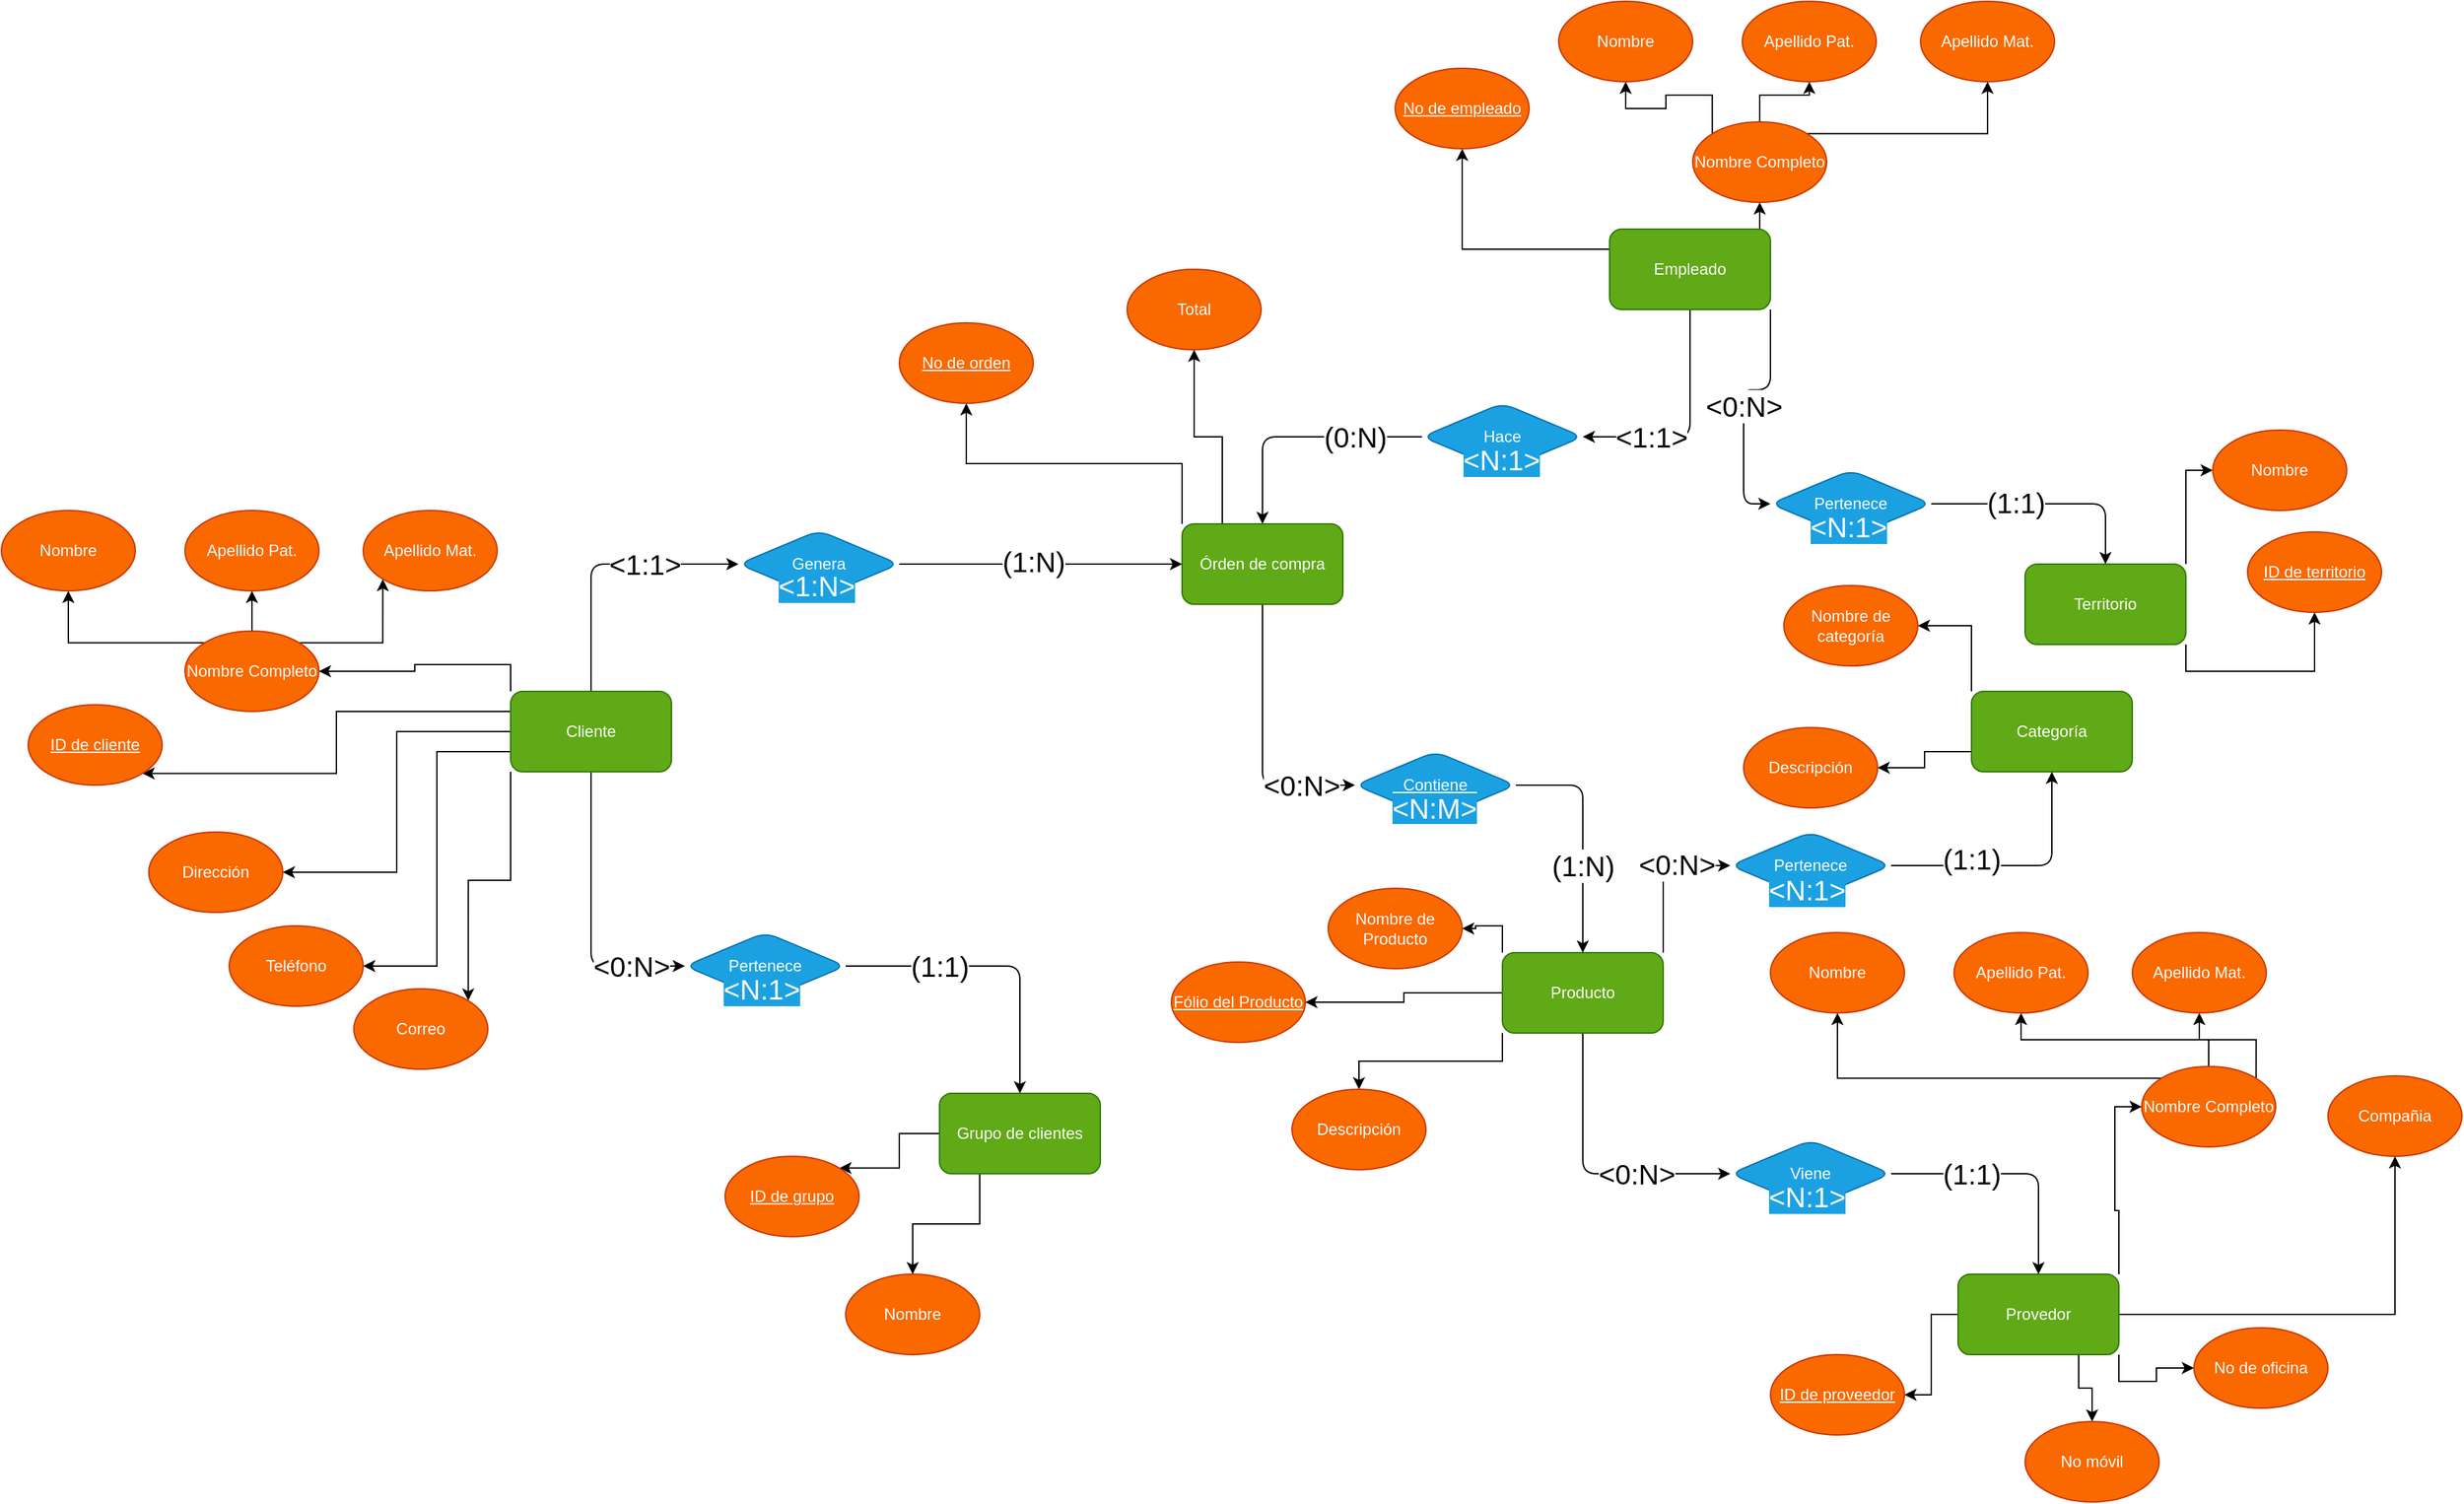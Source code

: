 <mxfile version="21.6.5" type="device">
  <diagram name="Página-1" id="n9aeMzZFRk5NeCMlMjn6">
    <mxGraphModel dx="3421" dy="1956" grid="1" gridSize="10" guides="1" tooltips="1" connect="1" arrows="1" fold="1" page="1" pageScale="1" pageWidth="827" pageHeight="1169" math="0" shadow="0">
      <root>
        <mxCell id="0" />
        <mxCell id="1" parent="0" />
        <mxCell id="oA0hA-Rw3yebdSFOtovg-4" style="edgeStyle=orthogonalEdgeStyle;rounded=1;orthogonalLoop=1;jettySize=auto;html=1;exitX=1;exitY=1;exitDx=0;exitDy=0;entryX=0;entryY=0.5;entryDx=0;entryDy=0;" parent="1" source="oA0hA-Rw3yebdSFOtovg-1" target="oA0hA-Rw3yebdSFOtovg-3" edge="1">
          <mxGeometry relative="1" as="geometry" />
        </mxCell>
        <mxCell id="oA0hA-Rw3yebdSFOtovg-7" value="&lt;font style=&quot;font-size: 21px;&quot;&gt;&amp;lt;0:N&amp;gt;&lt;/font&gt;" style="edgeLabel;html=1;align=center;verticalAlign=middle;resizable=0;points=[];rounded=1;" parent="oA0hA-Rw3yebdSFOtovg-4" vertex="1" connectable="0">
          <mxGeometry x="-0.006" relative="1" as="geometry">
            <mxPoint as="offset" />
          </mxGeometry>
        </mxCell>
        <mxCell id="oA0hA-Rw3yebdSFOtovg-24" style="edgeStyle=orthogonalEdgeStyle;rounded=1;orthogonalLoop=1;jettySize=auto;html=1;exitX=0.5;exitY=1;exitDx=0;exitDy=0;entryX=1;entryY=0.5;entryDx=0;entryDy=0;" parent="1" source="oA0hA-Rw3yebdSFOtovg-1" target="oA0hA-Rw3yebdSFOtovg-23" edge="1">
          <mxGeometry relative="1" as="geometry" />
        </mxCell>
        <mxCell id="4sSvG7HI9YONOULZ2sS0-10" style="edgeStyle=orthogonalEdgeStyle;rounded=0;orthogonalLoop=1;jettySize=auto;html=1;exitX=0.75;exitY=0;exitDx=0;exitDy=0;entryX=0.5;entryY=1;entryDx=0;entryDy=0;" parent="1" source="oA0hA-Rw3yebdSFOtovg-1" target="4sSvG7HI9YONOULZ2sS0-6" edge="1">
          <mxGeometry relative="1" as="geometry" />
        </mxCell>
        <mxCell id="4sSvG7HI9YONOULZ2sS0-14" style="edgeStyle=orthogonalEdgeStyle;rounded=0;orthogonalLoop=1;jettySize=auto;html=1;exitX=0;exitY=0.25;exitDx=0;exitDy=0;entryX=0.5;entryY=1;entryDx=0;entryDy=0;" parent="1" source="oA0hA-Rw3yebdSFOtovg-1" target="4sSvG7HI9YONOULZ2sS0-9" edge="1">
          <mxGeometry relative="1" as="geometry" />
        </mxCell>
        <mxCell id="oA0hA-Rw3yebdSFOtovg-1" value="Empleado" style="rounded=1;whiteSpace=wrap;html=1;fillColor=#60a917;fontColor=#ffffff;strokeColor=#2D7600;" parent="1" vertex="1">
          <mxGeometry x="110" y="110" width="120" height="60" as="geometry" />
        </mxCell>
        <mxCell id="4sSvG7HI9YONOULZ2sS0-3" style="edgeStyle=orthogonalEdgeStyle;rounded=0;orthogonalLoop=1;jettySize=auto;html=1;exitX=1;exitY=1;exitDx=0;exitDy=0;entryX=0.5;entryY=1;entryDx=0;entryDy=0;" parent="1" source="oA0hA-Rw3yebdSFOtovg-2" target="4sSvG7HI9YONOULZ2sS0-2" edge="1">
          <mxGeometry relative="1" as="geometry" />
        </mxCell>
        <mxCell id="4sSvG7HI9YONOULZ2sS0-4" style="edgeStyle=orthogonalEdgeStyle;rounded=0;orthogonalLoop=1;jettySize=auto;html=1;exitX=1;exitY=0;exitDx=0;exitDy=0;entryX=0;entryY=0.5;entryDx=0;entryDy=0;" parent="1" source="oA0hA-Rw3yebdSFOtovg-2" target="4sSvG7HI9YONOULZ2sS0-1" edge="1">
          <mxGeometry relative="1" as="geometry" />
        </mxCell>
        <mxCell id="oA0hA-Rw3yebdSFOtovg-2" value="Territorio" style="rounded=1;whiteSpace=wrap;html=1;fillColor=#60a917;fontColor=#ffffff;strokeColor=#2D7600;" parent="1" vertex="1">
          <mxGeometry x="420" y="360" width="120" height="60" as="geometry" />
        </mxCell>
        <mxCell id="oA0hA-Rw3yebdSFOtovg-49" style="edgeStyle=orthogonalEdgeStyle;rounded=1;orthogonalLoop=1;jettySize=auto;html=1;exitX=1;exitY=0.5;exitDx=0;exitDy=0;" parent="1" source="oA0hA-Rw3yebdSFOtovg-3" target="oA0hA-Rw3yebdSFOtovg-2" edge="1">
          <mxGeometry relative="1" as="geometry" />
        </mxCell>
        <mxCell id="oA0hA-Rw3yebdSFOtovg-3" value="Pertenece" style="rhombus;whiteSpace=wrap;html=1;rounded=1;fillColor=#1ba1e2;fontColor=#ffffff;strokeColor=#006EAF;" parent="1" vertex="1">
          <mxGeometry x="230" y="290" width="120" height="50" as="geometry" />
        </mxCell>
        <mxCell id="oA0hA-Rw3yebdSFOtovg-11" style="edgeStyle=orthogonalEdgeStyle;rounded=1;orthogonalLoop=1;jettySize=auto;html=1;exitX=0.5;exitY=1;exitDx=0;exitDy=0;entryX=0;entryY=0.5;entryDx=0;entryDy=0;" parent="1" source="oA0hA-Rw3yebdSFOtovg-8" target="oA0hA-Rw3yebdSFOtovg-10" edge="1">
          <mxGeometry relative="1" as="geometry" />
        </mxCell>
        <mxCell id="oA0hA-Rw3yebdSFOtovg-18" style="edgeStyle=orthogonalEdgeStyle;rounded=1;orthogonalLoop=1;jettySize=auto;html=1;exitX=0.5;exitY=0;exitDx=0;exitDy=0;entryX=0;entryY=0.5;entryDx=0;entryDy=0;" parent="1" source="oA0hA-Rw3yebdSFOtovg-8" target="oA0hA-Rw3yebdSFOtovg-17" edge="1">
          <mxGeometry relative="1" as="geometry" />
        </mxCell>
        <mxCell id="4sSvG7HI9YONOULZ2sS0-25" style="edgeStyle=orthogonalEdgeStyle;rounded=0;orthogonalLoop=1;jettySize=auto;html=1;exitX=0;exitY=1;exitDx=0;exitDy=0;entryX=1;entryY=0;entryDx=0;entryDy=0;" parent="1" source="oA0hA-Rw3yebdSFOtovg-8" target="4sSvG7HI9YONOULZ2sS0-22" edge="1">
          <mxGeometry relative="1" as="geometry" />
        </mxCell>
        <mxCell id="4sSvG7HI9YONOULZ2sS0-26" style="edgeStyle=orthogonalEdgeStyle;rounded=0;orthogonalLoop=1;jettySize=auto;html=1;exitX=0;exitY=0.75;exitDx=0;exitDy=0;entryX=1;entryY=0.5;entryDx=0;entryDy=0;" parent="1" source="oA0hA-Rw3yebdSFOtovg-8" target="4sSvG7HI9YONOULZ2sS0-21" edge="1">
          <mxGeometry relative="1" as="geometry" />
        </mxCell>
        <mxCell id="4sSvG7HI9YONOULZ2sS0-27" style="edgeStyle=orthogonalEdgeStyle;rounded=0;orthogonalLoop=1;jettySize=auto;html=1;exitX=0;exitY=0.5;exitDx=0;exitDy=0;entryX=1;entryY=0.5;entryDx=0;entryDy=0;" parent="1" source="oA0hA-Rw3yebdSFOtovg-8" target="4sSvG7HI9YONOULZ2sS0-20" edge="1">
          <mxGeometry relative="1" as="geometry" />
        </mxCell>
        <mxCell id="4sSvG7HI9YONOULZ2sS0-28" style="edgeStyle=orthogonalEdgeStyle;rounded=0;orthogonalLoop=1;jettySize=auto;html=1;exitX=0;exitY=0.25;exitDx=0;exitDy=0;entryX=1;entryY=1;entryDx=0;entryDy=0;" parent="1" source="oA0hA-Rw3yebdSFOtovg-8" target="4sSvG7HI9YONOULZ2sS0-24" edge="1">
          <mxGeometry relative="1" as="geometry" />
        </mxCell>
        <mxCell id="4sSvG7HI9YONOULZ2sS0-29" style="edgeStyle=orthogonalEdgeStyle;rounded=0;orthogonalLoop=1;jettySize=auto;html=1;exitX=0;exitY=0;exitDx=0;exitDy=0;entryX=1;entryY=0.5;entryDx=0;entryDy=0;" parent="1" source="oA0hA-Rw3yebdSFOtovg-8" target="4sSvG7HI9YONOULZ2sS0-17" edge="1">
          <mxGeometry relative="1" as="geometry" />
        </mxCell>
        <mxCell id="oA0hA-Rw3yebdSFOtovg-8" value="Cliente" style="rounded=1;whiteSpace=wrap;html=1;fillColor=#60a917;strokeColor=#2D7600;fillStyle=solid;fontColor=#ffffff;" parent="1" vertex="1">
          <mxGeometry x="-710" y="455" width="120" height="60" as="geometry" />
        </mxCell>
        <mxCell id="4sSvG7HI9YONOULZ2sS0-60" style="edgeStyle=orthogonalEdgeStyle;rounded=0;orthogonalLoop=1;jettySize=auto;html=1;exitX=0;exitY=0.5;exitDx=0;exitDy=0;entryX=1;entryY=0;entryDx=0;entryDy=0;" parent="1" source="oA0hA-Rw3yebdSFOtovg-9" target="4sSvG7HI9YONOULZ2sS0-59" edge="1">
          <mxGeometry relative="1" as="geometry" />
        </mxCell>
        <mxCell id="4sSvG7HI9YONOULZ2sS0-61" style="edgeStyle=orthogonalEdgeStyle;rounded=0;orthogonalLoop=1;jettySize=auto;html=1;exitX=0.25;exitY=1;exitDx=0;exitDy=0;" parent="1" source="oA0hA-Rw3yebdSFOtovg-9" target="4sSvG7HI9YONOULZ2sS0-58" edge="1">
          <mxGeometry relative="1" as="geometry" />
        </mxCell>
        <mxCell id="oA0hA-Rw3yebdSFOtovg-9" value="Grupo de clientes" style="rounded=1;whiteSpace=wrap;html=1;fillColor=#60a917;fontColor=#ffffff;strokeColor=#2D7600;" parent="1" vertex="1">
          <mxGeometry x="-390" y="755" width="120" height="60" as="geometry" />
        </mxCell>
        <mxCell id="oA0hA-Rw3yebdSFOtovg-12" style="edgeStyle=orthogonalEdgeStyle;rounded=1;orthogonalLoop=1;jettySize=auto;html=1;exitX=1;exitY=0.5;exitDx=0;exitDy=0;" parent="1" source="oA0hA-Rw3yebdSFOtovg-10" target="oA0hA-Rw3yebdSFOtovg-9" edge="1">
          <mxGeometry relative="1" as="geometry" />
        </mxCell>
        <mxCell id="oA0hA-Rw3yebdSFOtovg-10" value="Pertenece" style="rhombus;whiteSpace=wrap;html=1;fillColor=#1BA1E2;fontColor=#ffffff;strokeColor=#006EAF;rounded=1;" parent="1" vertex="1">
          <mxGeometry x="-580" y="635" width="120" height="50" as="geometry" />
        </mxCell>
        <mxCell id="oA0hA-Rw3yebdSFOtovg-14" value="&lt;font style=&quot;font-size: 21px;&quot;&gt;(1:1)&lt;/font&gt;" style="edgeLabel;html=1;align=center;verticalAlign=middle;resizable=0;points=[];rounded=1;" parent="1" vertex="1" connectable="0">
          <mxGeometry x="-390" y="660" as="geometry" />
        </mxCell>
        <mxCell id="oA0hA-Rw3yebdSFOtovg-15" value="&lt;font style=&quot;font-size: 21px;&quot;&gt;&amp;lt;0:N&amp;gt;&lt;/font&gt;" style="edgeLabel;html=1;align=center;verticalAlign=middle;resizable=0;points=[];rounded=1;" parent="1" vertex="1" connectable="0">
          <mxGeometry x="-620" y="660" as="geometry" />
        </mxCell>
        <mxCell id="oA0hA-Rw3yebdSFOtovg-31" style="edgeStyle=orthogonalEdgeStyle;rounded=1;orthogonalLoop=1;jettySize=auto;html=1;exitX=0.5;exitY=1;exitDx=0;exitDy=0;entryX=0;entryY=0.5;entryDx=0;entryDy=0;" parent="1" source="oA0hA-Rw3yebdSFOtovg-16" target="oA0hA-Rw3yebdSFOtovg-30" edge="1">
          <mxGeometry relative="1" as="geometry" />
        </mxCell>
        <mxCell id="4sSvG7HI9YONOULZ2sS0-35" style="edgeStyle=orthogonalEdgeStyle;rounded=0;orthogonalLoop=1;jettySize=auto;html=1;exitX=0.25;exitY=0;exitDx=0;exitDy=0;entryX=0.5;entryY=1;entryDx=0;entryDy=0;" parent="1" source="oA0hA-Rw3yebdSFOtovg-16" target="4sSvG7HI9YONOULZ2sS0-34" edge="1">
          <mxGeometry relative="1" as="geometry" />
        </mxCell>
        <mxCell id="4sSvG7HI9YONOULZ2sS0-36" style="edgeStyle=orthogonalEdgeStyle;rounded=0;orthogonalLoop=1;jettySize=auto;html=1;exitX=0;exitY=0;exitDx=0;exitDy=0;entryX=0.5;entryY=1;entryDx=0;entryDy=0;" parent="1" source="oA0hA-Rw3yebdSFOtovg-16" target="4sSvG7HI9YONOULZ2sS0-33" edge="1">
          <mxGeometry relative="1" as="geometry" />
        </mxCell>
        <mxCell id="oA0hA-Rw3yebdSFOtovg-16" value="Órden de compra" style="rounded=1;whiteSpace=wrap;html=1;fillColor=#60a917;fontColor=#ffffff;strokeColor=#2D7600;" parent="1" vertex="1">
          <mxGeometry x="-209" y="330" width="120" height="60" as="geometry" />
        </mxCell>
        <mxCell id="oA0hA-Rw3yebdSFOtovg-20" style="edgeStyle=orthogonalEdgeStyle;rounded=1;orthogonalLoop=1;jettySize=auto;html=1;exitX=1;exitY=0.5;exitDx=0;exitDy=0;entryX=0;entryY=0.5;entryDx=0;entryDy=0;" parent="1" source="oA0hA-Rw3yebdSFOtovg-17" target="oA0hA-Rw3yebdSFOtovg-16" edge="1">
          <mxGeometry relative="1" as="geometry" />
        </mxCell>
        <mxCell id="oA0hA-Rw3yebdSFOtovg-17" value="Genera" style="rhombus;whiteSpace=wrap;html=1;rounded=1;fillColor=#1ba1e2;fontColor=#ffffff;strokeColor=#006EAF;" parent="1" vertex="1">
          <mxGeometry x="-540" y="335" width="120" height="50" as="geometry" />
        </mxCell>
        <mxCell id="oA0hA-Rw3yebdSFOtovg-21" value="&lt;font style=&quot;font-size: 21px;&quot;&gt;&amp;lt;1:1&amp;gt;&lt;/font&gt;" style="edgeLabel;html=1;align=center;verticalAlign=middle;resizable=0;points=[];rounded=1;" parent="1" vertex="1" connectable="0">
          <mxGeometry x="-610" y="360" as="geometry" />
        </mxCell>
        <mxCell id="oA0hA-Rw3yebdSFOtovg-22" value="&lt;font style=&quot;font-size: 21px;&quot;&gt;(1:N)&lt;/font&gt;" style="edgeLabel;html=1;align=center;verticalAlign=middle;resizable=0;points=[];rounded=1;" parent="1" vertex="1" connectable="0">
          <mxGeometry x="-320" y="358" as="geometry" />
        </mxCell>
        <mxCell id="oA0hA-Rw3yebdSFOtovg-25" style="edgeStyle=orthogonalEdgeStyle;rounded=1;orthogonalLoop=1;jettySize=auto;html=1;exitX=0;exitY=0.5;exitDx=0;exitDy=0;entryX=0.5;entryY=0;entryDx=0;entryDy=0;" parent="1" source="oA0hA-Rw3yebdSFOtovg-23" target="oA0hA-Rw3yebdSFOtovg-16" edge="1">
          <mxGeometry relative="1" as="geometry" />
        </mxCell>
        <mxCell id="oA0hA-Rw3yebdSFOtovg-23" value="Hace" style="rhombus;whiteSpace=wrap;html=1;rounded=1;fillColor=#1ba1e2;fontColor=#ffffff;strokeColor=#006EAF;" parent="1" vertex="1">
          <mxGeometry x="-30" y="240" width="120" height="50" as="geometry" />
        </mxCell>
        <mxCell id="oA0hA-Rw3yebdSFOtovg-26" value="&lt;font style=&quot;font-size: 21px;&quot;&gt;(0:N)&lt;/font&gt;" style="edgeLabel;html=1;align=center;verticalAlign=middle;resizable=0;points=[];rounded=1;" parent="1" vertex="1" connectable="0">
          <mxGeometry x="-80" y="265" as="geometry" />
        </mxCell>
        <mxCell id="oA0hA-Rw3yebdSFOtovg-27" value="&lt;font style=&quot;font-size: 21px;&quot;&gt;&amp;lt;1:1&amp;gt;&lt;/font&gt;" style="edgeLabel;html=1;align=center;verticalAlign=middle;resizable=0;points=[];rounded=1;" parent="1" vertex="1" connectable="0">
          <mxGeometry x="150" y="263" as="geometry">
            <mxPoint x="-9" y="2" as="offset" />
          </mxGeometry>
        </mxCell>
        <mxCell id="oA0hA-Rw3yebdSFOtovg-44" style="edgeStyle=orthogonalEdgeStyle;rounded=1;orthogonalLoop=1;jettySize=auto;html=1;exitX=1;exitY=0;exitDx=0;exitDy=0;entryX=0;entryY=0.5;entryDx=0;entryDy=0;" parent="1" source="oA0hA-Rw3yebdSFOtovg-29" target="oA0hA-Rw3yebdSFOtovg-43" edge="1">
          <mxGeometry relative="1" as="geometry" />
        </mxCell>
        <mxCell id="oA0hA-Rw3yebdSFOtovg-53" style="edgeStyle=orthogonalEdgeStyle;rounded=1;orthogonalLoop=1;jettySize=auto;html=1;exitX=0.5;exitY=1;exitDx=0;exitDy=0;entryX=0;entryY=0.5;entryDx=0;entryDy=0;" parent="1" source="oA0hA-Rw3yebdSFOtovg-29" target="oA0hA-Rw3yebdSFOtovg-36" edge="1">
          <mxGeometry relative="1" as="geometry" />
        </mxCell>
        <mxCell id="4sSvG7HI9YONOULZ2sS0-40" style="edgeStyle=orthogonalEdgeStyle;rounded=0;orthogonalLoop=1;jettySize=auto;html=1;exitX=0;exitY=0;exitDx=0;exitDy=0;" parent="1" source="oA0hA-Rw3yebdSFOtovg-29" target="4sSvG7HI9YONOULZ2sS0-37" edge="1">
          <mxGeometry relative="1" as="geometry" />
        </mxCell>
        <mxCell id="4sSvG7HI9YONOULZ2sS0-41" style="edgeStyle=orthogonalEdgeStyle;rounded=0;orthogonalLoop=1;jettySize=auto;html=1;exitX=0;exitY=0.5;exitDx=0;exitDy=0;" parent="1" source="oA0hA-Rw3yebdSFOtovg-29" target="4sSvG7HI9YONOULZ2sS0-39" edge="1">
          <mxGeometry relative="1" as="geometry" />
        </mxCell>
        <mxCell id="4sSvG7HI9YONOULZ2sS0-42" style="edgeStyle=orthogonalEdgeStyle;rounded=0;orthogonalLoop=1;jettySize=auto;html=1;exitX=0;exitY=1;exitDx=0;exitDy=0;" parent="1" source="oA0hA-Rw3yebdSFOtovg-29" target="4sSvG7HI9YONOULZ2sS0-38" edge="1">
          <mxGeometry relative="1" as="geometry" />
        </mxCell>
        <mxCell id="oA0hA-Rw3yebdSFOtovg-29" value="Producto" style="rounded=1;whiteSpace=wrap;html=1;fillColor=#60a917;fontColor=#ffffff;strokeColor=#2D7600;" parent="1" vertex="1">
          <mxGeometry x="30" y="650" width="120" height="60" as="geometry" />
        </mxCell>
        <mxCell id="oA0hA-Rw3yebdSFOtovg-32" style="edgeStyle=orthogonalEdgeStyle;rounded=1;orthogonalLoop=1;jettySize=auto;html=1;exitX=1;exitY=0.5;exitDx=0;exitDy=0;" parent="1" source="oA0hA-Rw3yebdSFOtovg-30" target="oA0hA-Rw3yebdSFOtovg-29" edge="1">
          <mxGeometry relative="1" as="geometry" />
        </mxCell>
        <mxCell id="oA0hA-Rw3yebdSFOtovg-30" value="Contiene" style="rhombus;whiteSpace=wrap;html=1;rounded=1;fillColor=#1ba1e2;fontColor=#ffffff;strokeColor=#006EAF;" parent="1" vertex="1">
          <mxGeometry x="-80" y="500" width="120" height="50" as="geometry" />
        </mxCell>
        <mxCell id="oA0hA-Rw3yebdSFOtovg-33" value="&lt;font style=&quot;font-size: 21px;&quot;&gt;&amp;lt;0:N&amp;gt;&lt;/font&gt;" style="edgeLabel;html=1;align=center;verticalAlign=middle;resizable=0;points=[];rounded=1;" parent="1" vertex="1" connectable="0">
          <mxGeometry x="-120" y="525" as="geometry" />
        </mxCell>
        <mxCell id="oA0hA-Rw3yebdSFOtovg-34" value="&lt;font style=&quot;font-size: 21px;&quot;&gt;(1:N)&lt;/font&gt;" style="edgeLabel;html=1;align=center;verticalAlign=middle;resizable=0;points=[];rounded=1;" parent="1" vertex="1" connectable="0">
          <mxGeometry x="90" y="585.0" as="geometry" />
        </mxCell>
        <mxCell id="4sSvG7HI9YONOULZ2sS0-50" style="edgeStyle=orthogonalEdgeStyle;rounded=0;orthogonalLoop=1;jettySize=auto;html=1;exitX=0.75;exitY=1;exitDx=0;exitDy=0;" parent="1" source="oA0hA-Rw3yebdSFOtovg-35" target="4sSvG7HI9YONOULZ2sS0-49" edge="1">
          <mxGeometry relative="1" as="geometry" />
        </mxCell>
        <mxCell id="4sSvG7HI9YONOULZ2sS0-51" style="edgeStyle=orthogonalEdgeStyle;rounded=0;orthogonalLoop=1;jettySize=auto;html=1;exitX=1;exitY=1;exitDx=0;exitDy=0;" parent="1" source="oA0hA-Rw3yebdSFOtovg-35" target="4sSvG7HI9YONOULZ2sS0-48" edge="1">
          <mxGeometry relative="1" as="geometry" />
        </mxCell>
        <mxCell id="4sSvG7HI9YONOULZ2sS0-52" style="edgeStyle=orthogonalEdgeStyle;rounded=0;orthogonalLoop=1;jettySize=auto;html=1;exitX=1;exitY=0.5;exitDx=0;exitDy=0;" parent="1" source="oA0hA-Rw3yebdSFOtovg-35" target="4sSvG7HI9YONOULZ2sS0-47" edge="1">
          <mxGeometry relative="1" as="geometry" />
        </mxCell>
        <mxCell id="4sSvG7HI9YONOULZ2sS0-53" style="edgeStyle=orthogonalEdgeStyle;rounded=0;orthogonalLoop=1;jettySize=auto;html=1;exitX=1;exitY=0;exitDx=0;exitDy=0;entryX=0;entryY=0.5;entryDx=0;entryDy=0;" parent="1" source="oA0hA-Rw3yebdSFOtovg-35" target="4sSvG7HI9YONOULZ2sS0-43" edge="1">
          <mxGeometry relative="1" as="geometry" />
        </mxCell>
        <mxCell id="T5Ez-E5BjFBKzieL2hAj-2" style="edgeStyle=orthogonalEdgeStyle;rounded=0;orthogonalLoop=1;jettySize=auto;html=1;exitX=0;exitY=0.5;exitDx=0;exitDy=0;" edge="1" parent="1" source="oA0hA-Rw3yebdSFOtovg-35" target="T5Ez-E5BjFBKzieL2hAj-1">
          <mxGeometry relative="1" as="geometry" />
        </mxCell>
        <mxCell id="oA0hA-Rw3yebdSFOtovg-35" value="Provedor" style="rounded=1;whiteSpace=wrap;html=1;fillColor=#60a917;fontColor=#ffffff;strokeColor=#2D7600;" parent="1" vertex="1">
          <mxGeometry x="370" y="890" width="120" height="60" as="geometry" />
        </mxCell>
        <mxCell id="oA0hA-Rw3yebdSFOtovg-54" style="edgeStyle=orthogonalEdgeStyle;rounded=1;orthogonalLoop=1;jettySize=auto;html=1;exitX=1;exitY=0.5;exitDx=0;exitDy=0;" parent="1" source="oA0hA-Rw3yebdSFOtovg-36" target="oA0hA-Rw3yebdSFOtovg-35" edge="1">
          <mxGeometry relative="1" as="geometry" />
        </mxCell>
        <mxCell id="oA0hA-Rw3yebdSFOtovg-36" value="Viene" style="rhombus;whiteSpace=wrap;html=1;rounded=1;fillColor=#1ba1e2;fontColor=#ffffff;strokeColor=#006EAF;" parent="1" vertex="1">
          <mxGeometry x="200" y="790" width="120" height="50" as="geometry" />
        </mxCell>
        <mxCell id="oA0hA-Rw3yebdSFOtovg-37" style="edgeStyle=orthogonalEdgeStyle;rounded=1;orthogonalLoop=1;jettySize=auto;html=1;exitX=0.5;exitY=1;exitDx=0;exitDy=0;" parent="1" source="oA0hA-Rw3yebdSFOtovg-29" target="oA0hA-Rw3yebdSFOtovg-29" edge="1">
          <mxGeometry relative="1" as="geometry" />
        </mxCell>
        <mxCell id="oA0hA-Rw3yebdSFOtovg-40" value="&lt;font style=&quot;font-size: 21px;&quot;&gt;(1:1)&lt;/font&gt;" style="edgeLabel;html=1;align=center;verticalAlign=middle;resizable=0;points=[];rounded=1;" parent="1" vertex="1" connectable="0">
          <mxGeometry x="380" y="815" as="geometry" />
        </mxCell>
        <mxCell id="oA0hA-Rw3yebdSFOtovg-41" value="&lt;font style=&quot;font-size: 21px;&quot;&gt;&amp;lt;0:N&amp;gt;&lt;/font&gt;" style="edgeLabel;html=1;align=center;verticalAlign=middle;resizable=0;points=[];rounded=1;" parent="1" vertex="1" connectable="0">
          <mxGeometry x="130" y="815.0" as="geometry" />
        </mxCell>
        <mxCell id="4sSvG7HI9YONOULZ2sS0-64" style="edgeStyle=orthogonalEdgeStyle;rounded=0;orthogonalLoop=1;jettySize=auto;html=1;exitX=0;exitY=0;exitDx=0;exitDy=0;entryX=1;entryY=0.5;entryDx=0;entryDy=0;" parent="1" source="oA0hA-Rw3yebdSFOtovg-42" target="4sSvG7HI9YONOULZ2sS0-62" edge="1">
          <mxGeometry relative="1" as="geometry" />
        </mxCell>
        <mxCell id="4sSvG7HI9YONOULZ2sS0-65" style="edgeStyle=orthogonalEdgeStyle;rounded=0;orthogonalLoop=1;jettySize=auto;html=1;exitX=0;exitY=0.75;exitDx=0;exitDy=0;entryX=1;entryY=0.5;entryDx=0;entryDy=0;" parent="1" source="oA0hA-Rw3yebdSFOtovg-42" target="4sSvG7HI9YONOULZ2sS0-63" edge="1">
          <mxGeometry relative="1" as="geometry" />
        </mxCell>
        <mxCell id="oA0hA-Rw3yebdSFOtovg-42" value="Categoría" style="rounded=1;whiteSpace=wrap;html=1;fillColor=#60a917;fontColor=#ffffff;strokeColor=#2D7600;" parent="1" vertex="1">
          <mxGeometry x="380" y="455" width="120" height="60" as="geometry" />
        </mxCell>
        <mxCell id="oA0hA-Rw3yebdSFOtovg-45" style="edgeStyle=orthogonalEdgeStyle;rounded=1;orthogonalLoop=1;jettySize=auto;html=1;exitX=1;exitY=0.5;exitDx=0;exitDy=0;entryX=0.5;entryY=1;entryDx=0;entryDy=0;" parent="1" source="oA0hA-Rw3yebdSFOtovg-43" target="oA0hA-Rw3yebdSFOtovg-42" edge="1">
          <mxGeometry relative="1" as="geometry" />
        </mxCell>
        <mxCell id="oA0hA-Rw3yebdSFOtovg-43" value="Pertenece" style="rhombus;whiteSpace=wrap;html=1;rounded=1;fillColor=#1ba1e2;fontColor=#ffffff;strokeColor=#006EAF;" parent="1" vertex="1">
          <mxGeometry x="200" y="560" width="120" height="50" as="geometry" />
        </mxCell>
        <mxCell id="oA0hA-Rw3yebdSFOtovg-46" value="&lt;font style=&quot;font-size: 21px;&quot;&gt;&amp;lt;0:N&amp;gt;&lt;/font&gt;" style="edgeLabel;html=1;align=center;verticalAlign=middle;resizable=0;points=[];rounded=1;" parent="1" vertex="1" connectable="0">
          <mxGeometry x="160" y="584" as="geometry" />
        </mxCell>
        <mxCell id="oA0hA-Rw3yebdSFOtovg-47" value="&lt;font style=&quot;font-size: 21px;&quot;&gt;(1:1)&lt;/font&gt;" style="edgeLabel;html=1;align=center;verticalAlign=middle;resizable=0;points=[];rounded=1;" parent="1" vertex="1" connectable="0">
          <mxGeometry x="380" y="580.0" as="geometry" />
        </mxCell>
        <mxCell id="oA0hA-Rw3yebdSFOtovg-48" value="&lt;font style=&quot;font-size: 21px;&quot;&gt;&amp;lt;N:1&amp;gt;&lt;/font&gt;" style="edgeLabel;html=1;align=center;verticalAlign=middle;resizable=0;points=[];rounded=1;labelBackgroundColor=#1BA1E2;fontColor=#FFFFFF;" parent="1" vertex="1" connectable="0">
          <mxGeometry x="288" y="332" as="geometry" />
        </mxCell>
        <mxCell id="oA0hA-Rw3yebdSFOtovg-50" value="&lt;font style=&quot;font-size: 21px;&quot;&gt;(1:1)&lt;/font&gt;" style="edgeLabel;html=1;align=center;verticalAlign=middle;resizable=0;points=[];rounded=1;" parent="1" vertex="1" connectable="0">
          <mxGeometry x="414" y="315.0" as="geometry">
            <mxPoint x="-1" y="-1" as="offset" />
          </mxGeometry>
        </mxCell>
        <mxCell id="oA0hA-Rw3yebdSFOtovg-51" value="&lt;font style=&quot;font-size: 21px;&quot;&gt;&amp;lt;N:1&amp;gt;&lt;/font&gt;" style="edgeLabel;html=1;align=center;verticalAlign=middle;resizable=0;points=[];rounded=1;labelBackgroundColor=#1BA1E2;fontColor=#FFFFFF;" parent="1" vertex="1" connectable="0">
          <mxGeometry x="38" y="280" as="geometry">
            <mxPoint x="-9" y="2" as="offset" />
          </mxGeometry>
        </mxCell>
        <mxCell id="oA0hA-Rw3yebdSFOtovg-52" value="&lt;font color=&quot;#ffffff&quot; style=&quot;font-size: 21px; background-color: rgb(27, 161, 226);&quot;&gt;&amp;lt;N:M&amp;gt;&lt;/font&gt;" style="edgeLabel;html=1;align=center;verticalAlign=middle;resizable=0;points=[];rounded=1;labelBorderColor=none;" parent="1" vertex="1" connectable="0">
          <mxGeometry x="-21" y="542" as="geometry" />
        </mxCell>
        <mxCell id="oA0hA-Rw3yebdSFOtovg-55" value="&lt;font style=&quot;font-size: 21px;&quot;&gt;&amp;lt;N:1&amp;gt;&lt;/font&gt;" style="edgeLabel;html=1;align=center;verticalAlign=middle;resizable=0;points=[];rounded=1;labelBackgroundColor=#1BA1E2;fontColor=#FFFFFF;" parent="1" vertex="1" connectable="0">
          <mxGeometry x="257" y="832.0" as="geometry" />
        </mxCell>
        <mxCell id="oA0hA-Rw3yebdSFOtovg-56" value="&lt;font style=&quot;font-size: 21px;&quot;&gt;&amp;lt;N:1&amp;gt;&lt;/font&gt;" style="edgeLabel;html=1;align=center;verticalAlign=middle;resizable=0;points=[];rounded=1;labelBackgroundColor=#1BA1E2;fontColor=#FFFFFF;" parent="1" vertex="1" connectable="0">
          <mxGeometry x="257" y="603.0" as="geometry" />
        </mxCell>
        <mxCell id="oA0hA-Rw3yebdSFOtovg-57" value="&lt;font style=&quot;font-size: 21px;&quot;&gt;&amp;lt;N:1&amp;gt;&lt;/font&gt;" style="edgeLabel;html=1;align=center;verticalAlign=middle;resizable=0;points=[];rounded=1;labelBackgroundColor=#1BA1E2;fontColor=#FFFFFF;" parent="1" vertex="1" connectable="0">
          <mxGeometry x="-523" y="677" as="geometry" />
        </mxCell>
        <mxCell id="kfZMM-a7OthkgJqsp2md-1" value="&lt;font style=&quot;font-size: 21px;&quot;&gt;&amp;lt;1:N&amp;gt;&lt;/font&gt;" style="edgeLabel;html=1;align=center;verticalAlign=middle;resizable=0;points=[];rounded=1;fontColor=#FCFCFC;labelBackgroundColor=#1BA1E2;labelBorderColor=none;" parent="1" vertex="1" connectable="0">
          <mxGeometry x="-482" y="376" as="geometry" />
        </mxCell>
        <mxCell id="4sSvG7HI9YONOULZ2sS0-1" value="&lt;font color=&quot;#ffffff&quot;&gt;Nombre&lt;/font&gt;" style="ellipse;whiteSpace=wrap;html=1;fillColor=#fa6800;fontColor=#000000;strokeColor=#C73500;" parent="1" vertex="1">
          <mxGeometry x="560" y="260" width="100" height="60" as="geometry" />
        </mxCell>
        <mxCell id="4sSvG7HI9YONOULZ2sS0-2" value="&lt;font color=&quot;#ffffff&quot;&gt;&lt;u&gt;ID de territorio&lt;/u&gt;&lt;/font&gt;" style="ellipse;whiteSpace=wrap;html=1;fillColor=#fa6800;fontColor=#000000;strokeColor=#C73500;" parent="1" vertex="1">
          <mxGeometry x="586" y="336" width="100" height="60" as="geometry" />
        </mxCell>
        <mxCell id="4sSvG7HI9YONOULZ2sS0-5" value="&lt;font color=&quot;#ffffff&quot;&gt;Apellido Mat.&lt;/font&gt;" style="ellipse;whiteSpace=wrap;html=1;fillColor=#fa6800;fontColor=#000000;strokeColor=#C73500;" parent="1" vertex="1">
          <mxGeometry x="342" y="-60" width="100" height="60" as="geometry" />
        </mxCell>
        <mxCell id="4sSvG7HI9YONOULZ2sS0-11" style="edgeStyle=orthogonalEdgeStyle;rounded=0;orthogonalLoop=1;jettySize=auto;html=1;exitX=0;exitY=0;exitDx=0;exitDy=0;entryX=0.5;entryY=1;entryDx=0;entryDy=0;" parent="1" source="4sSvG7HI9YONOULZ2sS0-6" target="4sSvG7HI9YONOULZ2sS0-7" edge="1">
          <mxGeometry relative="1" as="geometry" />
        </mxCell>
        <mxCell id="4sSvG7HI9YONOULZ2sS0-12" style="edgeStyle=orthogonalEdgeStyle;rounded=0;orthogonalLoop=1;jettySize=auto;html=1;exitX=0.5;exitY=0;exitDx=0;exitDy=0;entryX=0.5;entryY=1;entryDx=0;entryDy=0;" parent="1" source="4sSvG7HI9YONOULZ2sS0-6" target="4sSvG7HI9YONOULZ2sS0-8" edge="1">
          <mxGeometry relative="1" as="geometry" />
        </mxCell>
        <mxCell id="4sSvG7HI9YONOULZ2sS0-13" style="edgeStyle=orthogonalEdgeStyle;rounded=0;orthogonalLoop=1;jettySize=auto;html=1;exitX=1;exitY=0;exitDx=0;exitDy=0;" parent="1" source="4sSvG7HI9YONOULZ2sS0-6" target="4sSvG7HI9YONOULZ2sS0-5" edge="1">
          <mxGeometry relative="1" as="geometry" />
        </mxCell>
        <mxCell id="4sSvG7HI9YONOULZ2sS0-6" value="&lt;font color=&quot;#ffffff&quot;&gt;Nombre Completo&lt;/font&gt;" style="ellipse;whiteSpace=wrap;html=1;fillColor=#fa6800;fontColor=#000000;strokeColor=#C73500;" parent="1" vertex="1">
          <mxGeometry x="172" y="30" width="100" height="60" as="geometry" />
        </mxCell>
        <mxCell id="4sSvG7HI9YONOULZ2sS0-7" value="&lt;font color=&quot;#ffffff&quot;&gt;Nombre&lt;/font&gt;" style="ellipse;whiteSpace=wrap;html=1;fillColor=#fa6800;fontColor=#000000;strokeColor=#C73500;" parent="1" vertex="1">
          <mxGeometry x="72" y="-60" width="100" height="60" as="geometry" />
        </mxCell>
        <mxCell id="4sSvG7HI9YONOULZ2sS0-8" value="&lt;font color=&quot;#ffffff&quot;&gt;Apellido Pat.&lt;/font&gt;" style="ellipse;whiteSpace=wrap;html=1;fillColor=#fa6800;fontColor=#000000;strokeColor=#C73500;" parent="1" vertex="1">
          <mxGeometry x="209" y="-60" width="100" height="60" as="geometry" />
        </mxCell>
        <mxCell id="4sSvG7HI9YONOULZ2sS0-9" value="&lt;font color=&quot;#ffffff&quot;&gt;&lt;u&gt;No de empleado&lt;/u&gt;&lt;/font&gt;" style="ellipse;whiteSpace=wrap;html=1;fillColor=#fa6800;fontColor=#000000;strokeColor=#C73500;" parent="1" vertex="1">
          <mxGeometry x="-50" y="-10" width="100" height="60" as="geometry" />
        </mxCell>
        <mxCell id="4sSvG7HI9YONOULZ2sS0-16" value="&lt;font color=&quot;#ffffff&quot;&gt;Apellido Mat.&lt;/font&gt;" style="ellipse;whiteSpace=wrap;html=1;fillColor=#fa6800;fontColor=#000000;strokeColor=#C73500;" parent="1" vertex="1">
          <mxGeometry x="-820" y="320" width="100" height="60" as="geometry" />
        </mxCell>
        <mxCell id="4sSvG7HI9YONOULZ2sS0-30" style="edgeStyle=orthogonalEdgeStyle;rounded=0;orthogonalLoop=1;jettySize=auto;html=1;exitX=0;exitY=0;exitDx=0;exitDy=0;entryX=0.5;entryY=1;entryDx=0;entryDy=0;" parent="1" source="4sSvG7HI9YONOULZ2sS0-17" target="4sSvG7HI9YONOULZ2sS0-18" edge="1">
          <mxGeometry relative="1" as="geometry" />
        </mxCell>
        <mxCell id="4sSvG7HI9YONOULZ2sS0-31" style="edgeStyle=orthogonalEdgeStyle;rounded=0;orthogonalLoop=1;jettySize=auto;html=1;exitX=0.5;exitY=0;exitDx=0;exitDy=0;entryX=0.5;entryY=1;entryDx=0;entryDy=0;" parent="1" source="4sSvG7HI9YONOULZ2sS0-17" target="4sSvG7HI9YONOULZ2sS0-19" edge="1">
          <mxGeometry relative="1" as="geometry" />
        </mxCell>
        <mxCell id="4sSvG7HI9YONOULZ2sS0-32" style="edgeStyle=orthogonalEdgeStyle;rounded=0;orthogonalLoop=1;jettySize=auto;html=1;exitX=1;exitY=0;exitDx=0;exitDy=0;entryX=0;entryY=1;entryDx=0;entryDy=0;" parent="1" source="4sSvG7HI9YONOULZ2sS0-17" target="4sSvG7HI9YONOULZ2sS0-16" edge="1">
          <mxGeometry relative="1" as="geometry" />
        </mxCell>
        <mxCell id="4sSvG7HI9YONOULZ2sS0-17" value="&lt;font color=&quot;#ffffff&quot;&gt;Nombre Completo&lt;/font&gt;" style="ellipse;whiteSpace=wrap;html=1;fillColor=#fa6800;fontColor=#000000;strokeColor=#C73500;" parent="1" vertex="1">
          <mxGeometry x="-953" y="410" width="100" height="60" as="geometry" />
        </mxCell>
        <mxCell id="4sSvG7HI9YONOULZ2sS0-18" value="&lt;font color=&quot;#ffffff&quot;&gt;Nombre&lt;/font&gt;" style="ellipse;whiteSpace=wrap;html=1;fillColor=#fa6800;fontColor=#000000;strokeColor=#C73500;" parent="1" vertex="1">
          <mxGeometry x="-1090" y="320" width="100" height="60" as="geometry" />
        </mxCell>
        <mxCell id="4sSvG7HI9YONOULZ2sS0-19" value="&lt;font color=&quot;#ffffff&quot;&gt;Apellido Pat.&lt;/font&gt;" style="ellipse;whiteSpace=wrap;html=1;fillColor=#fa6800;fontColor=#000000;strokeColor=#C73500;" parent="1" vertex="1">
          <mxGeometry x="-953" y="320" width="100" height="60" as="geometry" />
        </mxCell>
        <mxCell id="4sSvG7HI9YONOULZ2sS0-20" value="&lt;font color=&quot;#ffffff&quot;&gt;Dirección&lt;/font&gt;" style="ellipse;whiteSpace=wrap;html=1;fillColor=#fa6800;fontColor=#000000;strokeColor=#C73500;" parent="1" vertex="1">
          <mxGeometry x="-980" y="560" width="100" height="60" as="geometry" />
        </mxCell>
        <mxCell id="4sSvG7HI9YONOULZ2sS0-21" value="&lt;font color=&quot;#ffffff&quot;&gt;Teléfono&lt;/font&gt;" style="ellipse;whiteSpace=wrap;html=1;fillColor=#fa6800;fontColor=#000000;strokeColor=#C73500;" parent="1" vertex="1">
          <mxGeometry x="-920" y="630" width="100" height="60" as="geometry" />
        </mxCell>
        <mxCell id="4sSvG7HI9YONOULZ2sS0-22" value="&lt;font color=&quot;#ffffff&quot;&gt;Correo&lt;/font&gt;" style="ellipse;whiteSpace=wrap;html=1;fillColor=#fa6800;fontColor=#000000;strokeColor=#C73500;" parent="1" vertex="1">
          <mxGeometry x="-827" y="677" width="100" height="60" as="geometry" />
        </mxCell>
        <mxCell id="4sSvG7HI9YONOULZ2sS0-24" value="&lt;font color=&quot;#ffffff&quot;&gt;&lt;u&gt;ID de cliente&lt;/u&gt;&lt;/font&gt;" style="ellipse;whiteSpace=wrap;html=1;fillColor=#fa6800;fontColor=#000000;strokeColor=#C73500;" parent="1" vertex="1">
          <mxGeometry x="-1070" y="465" width="100" height="60" as="geometry" />
        </mxCell>
        <mxCell id="4sSvG7HI9YONOULZ2sS0-33" value="&lt;font color=&quot;#ffffff&quot;&gt;&lt;u&gt;No de orden&lt;/u&gt;&lt;/font&gt;" style="ellipse;whiteSpace=wrap;html=1;fillColor=#fa6800;fontColor=#000000;strokeColor=#C73500;" parent="1" vertex="1">
          <mxGeometry x="-420" y="180" width="100" height="60" as="geometry" />
        </mxCell>
        <mxCell id="4sSvG7HI9YONOULZ2sS0-34" value="&lt;font color=&quot;#ffffff&quot;&gt;Total&lt;/font&gt;" style="ellipse;whiteSpace=wrap;html=1;fillColor=#fa6800;fontColor=#000000;strokeColor=#C73500;" parent="1" vertex="1">
          <mxGeometry x="-250" y="140" width="100" height="60" as="geometry" />
        </mxCell>
        <mxCell id="4sSvG7HI9YONOULZ2sS0-37" value="&lt;font color=&quot;#ffffff&quot;&gt;Nombre de Producto&lt;/font&gt;" style="ellipse;whiteSpace=wrap;html=1;fillColor=#fa6800;fontColor=#000000;strokeColor=#C73500;" parent="1" vertex="1">
          <mxGeometry x="-100" y="602" width="100" height="60" as="geometry" />
        </mxCell>
        <mxCell id="4sSvG7HI9YONOULZ2sS0-38" value="&lt;font color=&quot;#ffffff&quot;&gt;Descripción&lt;/font&gt;" style="ellipse;whiteSpace=wrap;html=1;fillColor=#fa6800;fontColor=#000000;strokeColor=#C73500;" parent="1" vertex="1">
          <mxGeometry x="-127" y="752" width="100" height="60" as="geometry" />
        </mxCell>
        <mxCell id="4sSvG7HI9YONOULZ2sS0-39" value="&lt;font color=&quot;#ffffff&quot;&gt;&lt;u&gt;Fólio del Producto&lt;/u&gt;&lt;/font&gt;" style="ellipse;whiteSpace=wrap;html=1;fillColor=#fa6800;fontColor=#000000;strokeColor=#C73500;" parent="1" vertex="1">
          <mxGeometry x="-217" y="657" width="100" height="60" as="geometry" />
        </mxCell>
        <mxCell id="4sSvG7HI9YONOULZ2sS0-54" style="edgeStyle=orthogonalEdgeStyle;rounded=0;orthogonalLoop=1;jettySize=auto;html=1;exitX=0;exitY=0;exitDx=0;exitDy=0;" parent="1" source="4sSvG7HI9YONOULZ2sS0-43" target="4sSvG7HI9YONOULZ2sS0-44" edge="1">
          <mxGeometry relative="1" as="geometry" />
        </mxCell>
        <mxCell id="4sSvG7HI9YONOULZ2sS0-55" style="edgeStyle=orthogonalEdgeStyle;rounded=0;orthogonalLoop=1;jettySize=auto;html=1;exitX=0.5;exitY=0;exitDx=0;exitDy=0;entryX=0.5;entryY=1;entryDx=0;entryDy=0;" parent="1" source="4sSvG7HI9YONOULZ2sS0-43" target="4sSvG7HI9YONOULZ2sS0-45" edge="1">
          <mxGeometry relative="1" as="geometry" />
        </mxCell>
        <mxCell id="4sSvG7HI9YONOULZ2sS0-56" style="edgeStyle=orthogonalEdgeStyle;rounded=0;orthogonalLoop=1;jettySize=auto;html=1;exitX=1;exitY=0;exitDx=0;exitDy=0;" parent="1" source="4sSvG7HI9YONOULZ2sS0-43" target="4sSvG7HI9YONOULZ2sS0-46" edge="1">
          <mxGeometry relative="1" as="geometry" />
        </mxCell>
        <mxCell id="4sSvG7HI9YONOULZ2sS0-43" value="&lt;font color=&quot;#ffffff&quot;&gt;Nombre Completo&lt;/font&gt;" style="ellipse;whiteSpace=wrap;html=1;fillColor=#fa6800;fontColor=#000000;strokeColor=#C73500;" parent="1" vertex="1">
          <mxGeometry x="507" y="735" width="100" height="60" as="geometry" />
        </mxCell>
        <mxCell id="4sSvG7HI9YONOULZ2sS0-44" value="&lt;font color=&quot;#ffffff&quot;&gt;Nombre&lt;/font&gt;" style="ellipse;whiteSpace=wrap;html=1;fillColor=#fa6800;fontColor=#000000;strokeColor=#C73500;" parent="1" vertex="1">
          <mxGeometry x="230" y="635" width="100" height="60" as="geometry" />
        </mxCell>
        <mxCell id="4sSvG7HI9YONOULZ2sS0-45" value="&lt;font color=&quot;#ffffff&quot;&gt;Apellido Pat.&lt;/font&gt;" style="ellipse;whiteSpace=wrap;html=1;fillColor=#fa6800;fontColor=#000000;strokeColor=#C73500;" parent="1" vertex="1">
          <mxGeometry x="367" y="635" width="100" height="60" as="geometry" />
        </mxCell>
        <mxCell id="4sSvG7HI9YONOULZ2sS0-46" value="&lt;font color=&quot;#ffffff&quot;&gt;Apellido Mat.&lt;/font&gt;" style="ellipse;whiteSpace=wrap;html=1;fillColor=#fa6800;fontColor=#000000;strokeColor=#C73500;" parent="1" vertex="1">
          <mxGeometry x="500" y="635" width="100" height="60" as="geometry" />
        </mxCell>
        <mxCell id="4sSvG7HI9YONOULZ2sS0-47" value="&lt;font color=&quot;#ffffff&quot;&gt;Compañia&lt;/font&gt;" style="ellipse;whiteSpace=wrap;html=1;fillColor=#fa6800;fontColor=#000000;strokeColor=#C73500;" parent="1" vertex="1">
          <mxGeometry x="646" y="742" width="100" height="60" as="geometry" />
        </mxCell>
        <mxCell id="4sSvG7HI9YONOULZ2sS0-48" value="&lt;font color=&quot;#ffffff&quot;&gt;No de oficina&lt;/font&gt;" style="ellipse;whiteSpace=wrap;html=1;fillColor=#fa6800;fontColor=#000000;strokeColor=#C73500;" parent="1" vertex="1">
          <mxGeometry x="546" y="930" width="100" height="60" as="geometry" />
        </mxCell>
        <mxCell id="4sSvG7HI9YONOULZ2sS0-49" value="&lt;font color=&quot;#ffffff&quot;&gt;No móvil&lt;/font&gt;" style="ellipse;whiteSpace=wrap;html=1;fillColor=#fa6800;fontColor=#000000;strokeColor=#C73500;" parent="1" vertex="1">
          <mxGeometry x="420" y="1000" width="100" height="60" as="geometry" />
        </mxCell>
        <mxCell id="4sSvG7HI9YONOULZ2sS0-58" value="&lt;font color=&quot;#ffffff&quot;&gt;Nombre&lt;/font&gt;" style="ellipse;whiteSpace=wrap;html=1;fillColor=#fa6800;fontColor=#000000;strokeColor=#C73500;" parent="1" vertex="1">
          <mxGeometry x="-460" y="890" width="100" height="60" as="geometry" />
        </mxCell>
        <mxCell id="4sSvG7HI9YONOULZ2sS0-59" value="&lt;font color=&quot;#ffffff&quot;&gt;&lt;u&gt;ID de grupo&lt;/u&gt;&lt;/font&gt;" style="ellipse;whiteSpace=wrap;html=1;fillColor=#fa6800;fontColor=#000000;strokeColor=#C73500;" parent="1" vertex="1">
          <mxGeometry x="-550" y="802" width="100" height="60" as="geometry" />
        </mxCell>
        <mxCell id="4sSvG7HI9YONOULZ2sS0-62" value="&lt;font color=&quot;#ffffff&quot;&gt;Nombre de categoría&lt;/font&gt;" style="ellipse;whiteSpace=wrap;html=1;fillColor=#fa6800;fontColor=#000000;strokeColor=#C73500;" parent="1" vertex="1">
          <mxGeometry x="240" y="376" width="100" height="60" as="geometry" />
        </mxCell>
        <mxCell id="4sSvG7HI9YONOULZ2sS0-63" value="&lt;font color=&quot;#ffffff&quot;&gt;Descripción&lt;/font&gt;" style="ellipse;whiteSpace=wrap;html=1;fillColor=#fa6800;fontColor=#000000;strokeColor=#C73500;" parent="1" vertex="1">
          <mxGeometry x="210" y="482" width="100" height="60" as="geometry" />
        </mxCell>
        <mxCell id="T5Ez-E5BjFBKzieL2hAj-1" value="&lt;font color=&quot;#ffffff&quot;&gt;&lt;u&gt;ID de proveedor&lt;/u&gt;&lt;/font&gt;" style="ellipse;whiteSpace=wrap;html=1;fillColor=#fa6800;fontColor=#000000;strokeColor=#C73500;" vertex="1" parent="1">
          <mxGeometry x="230" y="950" width="100" height="60" as="geometry" />
        </mxCell>
      </root>
    </mxGraphModel>
  </diagram>
</mxfile>
